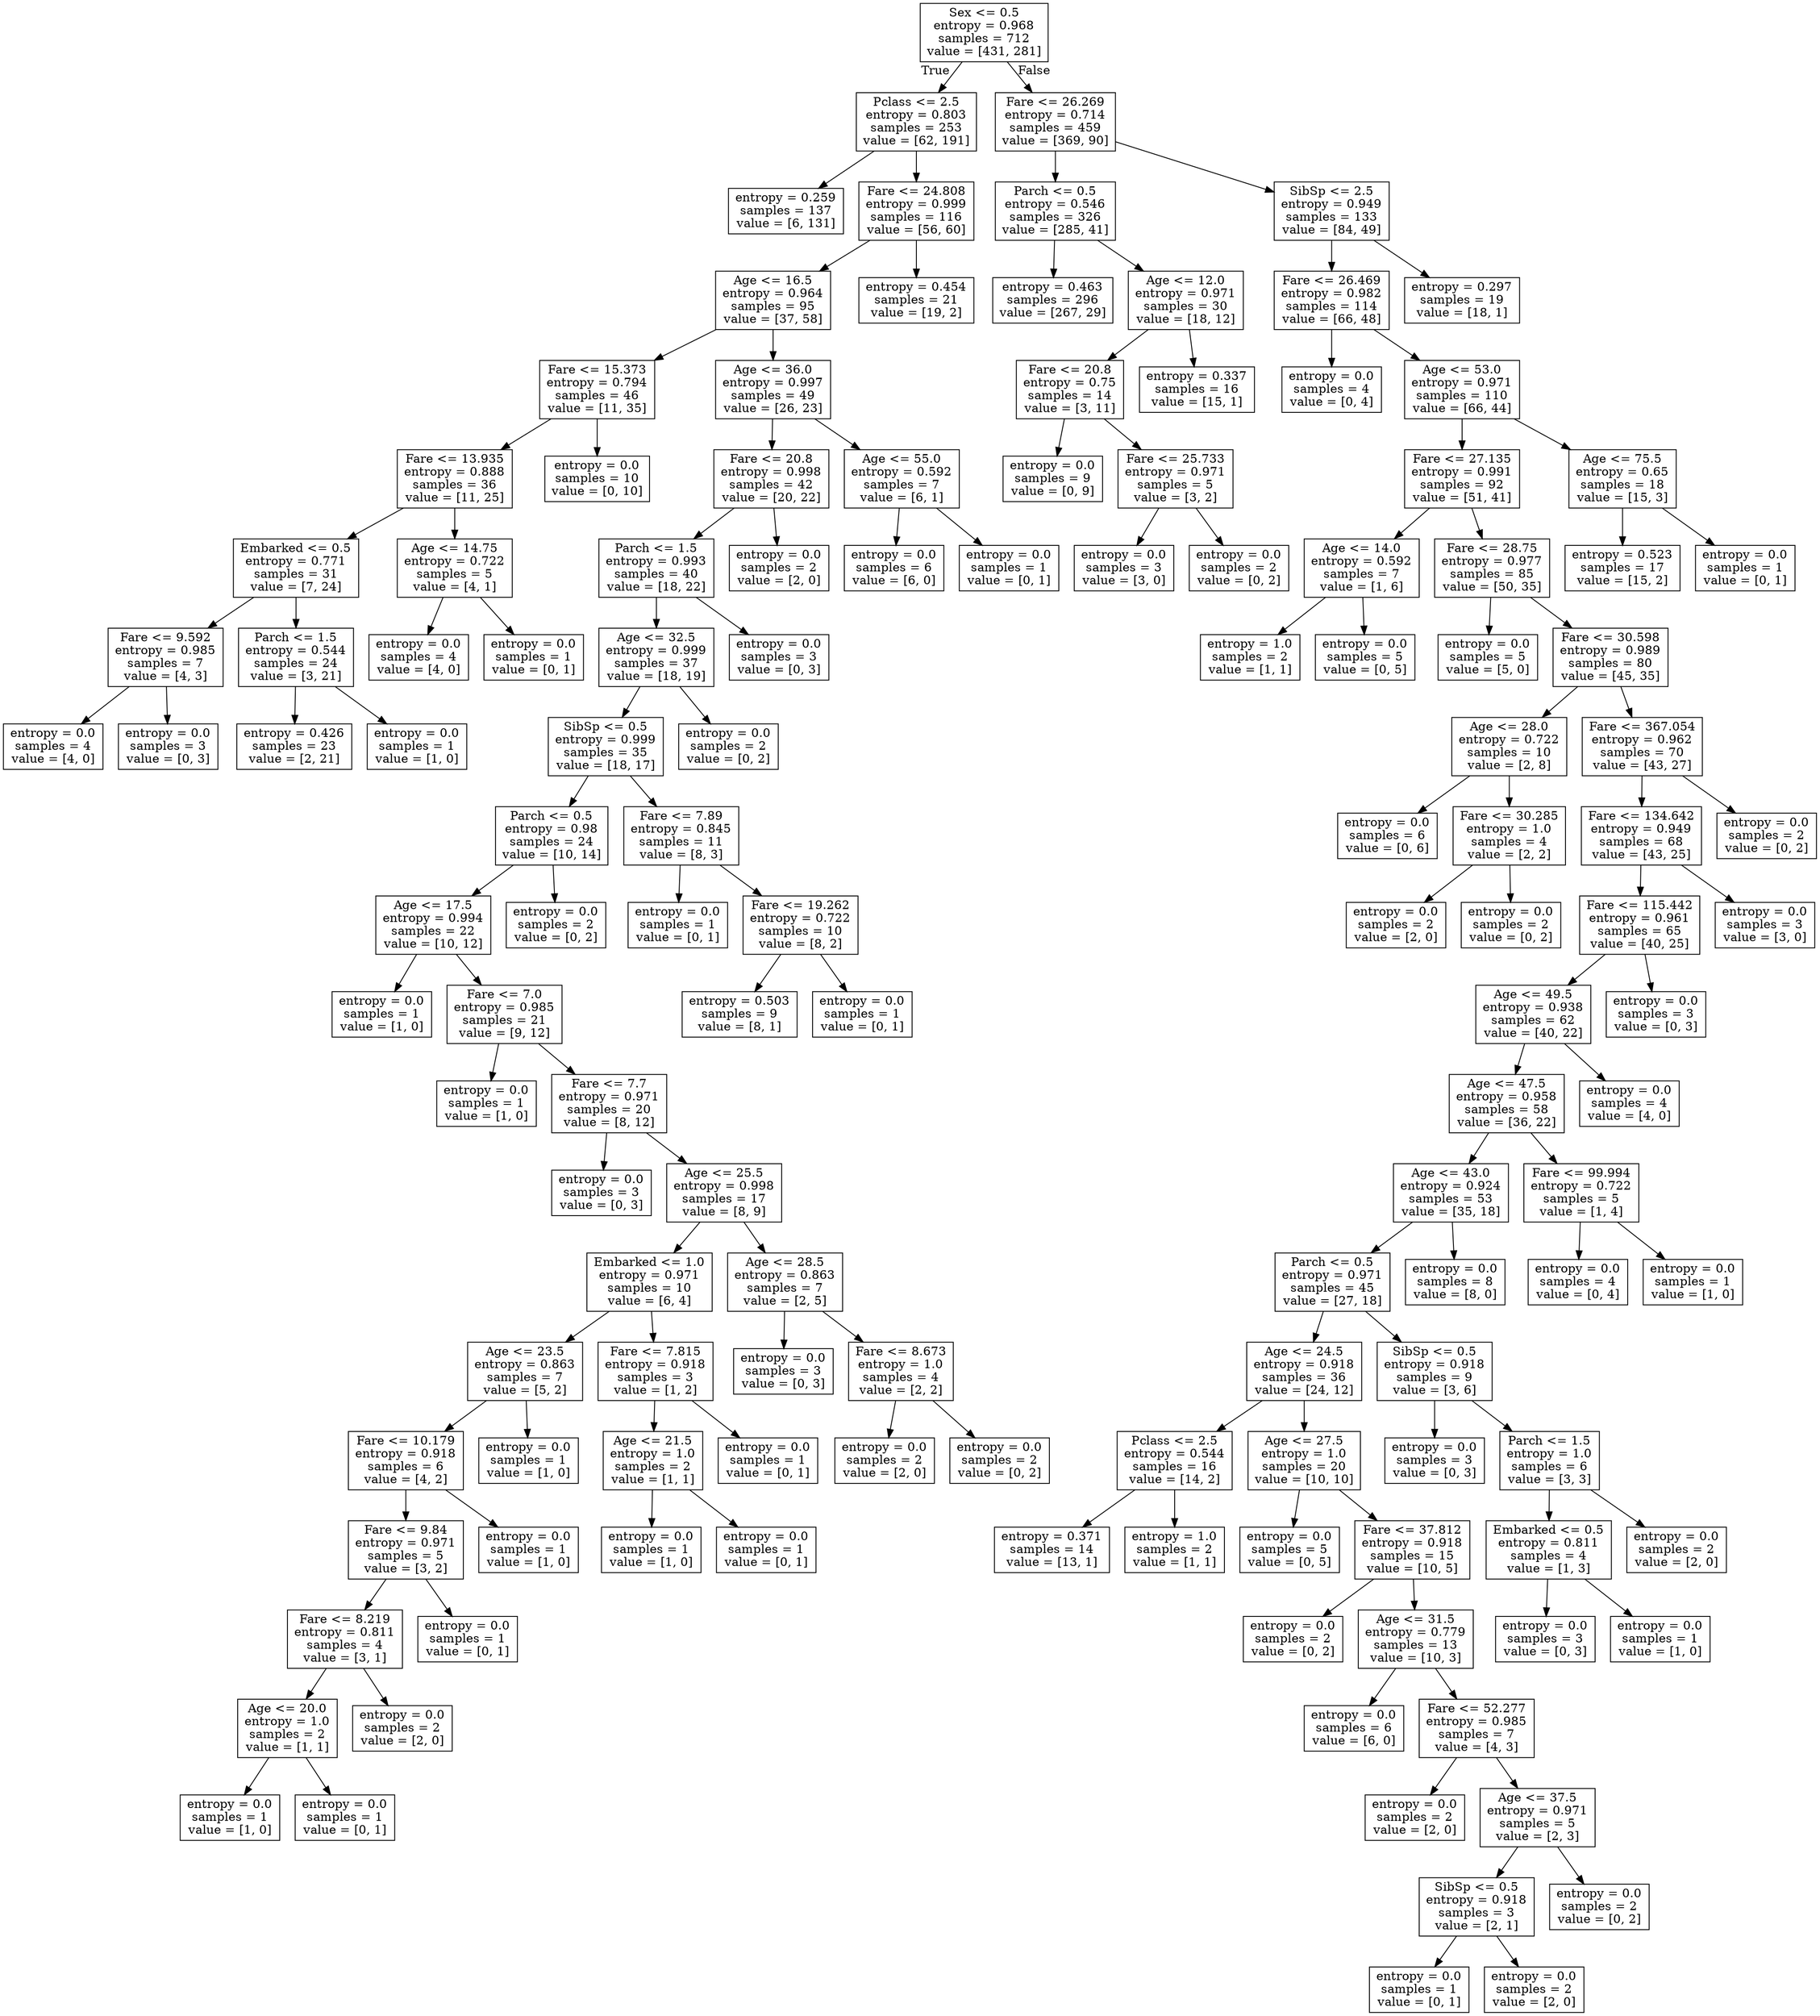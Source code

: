 digraph Tree {
node [shape=box] ;
0 [label="Sex <= 0.5\nentropy = 0.968\nsamples = 712\nvalue = [431, 281]"] ;
1 [label="Pclass <= 2.5\nentropy = 0.803\nsamples = 253\nvalue = [62, 191]"] ;
0 -> 1 [labeldistance=2.5, labelangle=45, headlabel="True"] ;
2 [label="entropy = 0.259\nsamples = 137\nvalue = [6, 131]"] ;
1 -> 2 ;
3 [label="Fare <= 24.808\nentropy = 0.999\nsamples = 116\nvalue = [56, 60]"] ;
1 -> 3 ;
4 [label="Age <= 16.5\nentropy = 0.964\nsamples = 95\nvalue = [37, 58]"] ;
3 -> 4 ;
5 [label="Fare <= 15.373\nentropy = 0.794\nsamples = 46\nvalue = [11, 35]"] ;
4 -> 5 ;
6 [label="Fare <= 13.935\nentropy = 0.888\nsamples = 36\nvalue = [11, 25]"] ;
5 -> 6 ;
7 [label="Embarked <= 0.5\nentropy = 0.771\nsamples = 31\nvalue = [7, 24]"] ;
6 -> 7 ;
8 [label="Fare <= 9.592\nentropy = 0.985\nsamples = 7\nvalue = [4, 3]"] ;
7 -> 8 ;
9 [label="entropy = 0.0\nsamples = 4\nvalue = [4, 0]"] ;
8 -> 9 ;
10 [label="entropy = 0.0\nsamples = 3\nvalue = [0, 3]"] ;
8 -> 10 ;
11 [label="Parch <= 1.5\nentropy = 0.544\nsamples = 24\nvalue = [3, 21]"] ;
7 -> 11 ;
12 [label="entropy = 0.426\nsamples = 23\nvalue = [2, 21]"] ;
11 -> 12 ;
13 [label="entropy = 0.0\nsamples = 1\nvalue = [1, 0]"] ;
11 -> 13 ;
14 [label="Age <= 14.75\nentropy = 0.722\nsamples = 5\nvalue = [4, 1]"] ;
6 -> 14 ;
15 [label="entropy = 0.0\nsamples = 4\nvalue = [4, 0]"] ;
14 -> 15 ;
16 [label="entropy = 0.0\nsamples = 1\nvalue = [0, 1]"] ;
14 -> 16 ;
17 [label="entropy = 0.0\nsamples = 10\nvalue = [0, 10]"] ;
5 -> 17 ;
18 [label="Age <= 36.0\nentropy = 0.997\nsamples = 49\nvalue = [26, 23]"] ;
4 -> 18 ;
19 [label="Fare <= 20.8\nentropy = 0.998\nsamples = 42\nvalue = [20, 22]"] ;
18 -> 19 ;
20 [label="Parch <= 1.5\nentropy = 0.993\nsamples = 40\nvalue = [18, 22]"] ;
19 -> 20 ;
21 [label="Age <= 32.5\nentropy = 0.999\nsamples = 37\nvalue = [18, 19]"] ;
20 -> 21 ;
22 [label="SibSp <= 0.5\nentropy = 0.999\nsamples = 35\nvalue = [18, 17]"] ;
21 -> 22 ;
23 [label="Parch <= 0.5\nentropy = 0.98\nsamples = 24\nvalue = [10, 14]"] ;
22 -> 23 ;
24 [label="Age <= 17.5\nentropy = 0.994\nsamples = 22\nvalue = [10, 12]"] ;
23 -> 24 ;
25 [label="entropy = 0.0\nsamples = 1\nvalue = [1, 0]"] ;
24 -> 25 ;
26 [label="Fare <= 7.0\nentropy = 0.985\nsamples = 21\nvalue = [9, 12]"] ;
24 -> 26 ;
27 [label="entropy = 0.0\nsamples = 1\nvalue = [1, 0]"] ;
26 -> 27 ;
28 [label="Fare <= 7.7\nentropy = 0.971\nsamples = 20\nvalue = [8, 12]"] ;
26 -> 28 ;
29 [label="entropy = 0.0\nsamples = 3\nvalue = [0, 3]"] ;
28 -> 29 ;
30 [label="Age <= 25.5\nentropy = 0.998\nsamples = 17\nvalue = [8, 9]"] ;
28 -> 30 ;
31 [label="Embarked <= 1.0\nentropy = 0.971\nsamples = 10\nvalue = [6, 4]"] ;
30 -> 31 ;
32 [label="Age <= 23.5\nentropy = 0.863\nsamples = 7\nvalue = [5, 2]"] ;
31 -> 32 ;
33 [label="Fare <= 10.179\nentropy = 0.918\nsamples = 6\nvalue = [4, 2]"] ;
32 -> 33 ;
34 [label="Fare <= 9.84\nentropy = 0.971\nsamples = 5\nvalue = [3, 2]"] ;
33 -> 34 ;
35 [label="Fare <= 8.219\nentropy = 0.811\nsamples = 4\nvalue = [3, 1]"] ;
34 -> 35 ;
36 [label="Age <= 20.0\nentropy = 1.0\nsamples = 2\nvalue = [1, 1]"] ;
35 -> 36 ;
37 [label="entropy = 0.0\nsamples = 1\nvalue = [1, 0]"] ;
36 -> 37 ;
38 [label="entropy = 0.0\nsamples = 1\nvalue = [0, 1]"] ;
36 -> 38 ;
39 [label="entropy = 0.0\nsamples = 2\nvalue = [2, 0]"] ;
35 -> 39 ;
40 [label="entropy = 0.0\nsamples = 1\nvalue = [0, 1]"] ;
34 -> 40 ;
41 [label="entropy = 0.0\nsamples = 1\nvalue = [1, 0]"] ;
33 -> 41 ;
42 [label="entropy = 0.0\nsamples = 1\nvalue = [1, 0]"] ;
32 -> 42 ;
43 [label="Fare <= 7.815\nentropy = 0.918\nsamples = 3\nvalue = [1, 2]"] ;
31 -> 43 ;
44 [label="Age <= 21.5\nentropy = 1.0\nsamples = 2\nvalue = [1, 1]"] ;
43 -> 44 ;
45 [label="entropy = 0.0\nsamples = 1\nvalue = [1, 0]"] ;
44 -> 45 ;
46 [label="entropy = 0.0\nsamples = 1\nvalue = [0, 1]"] ;
44 -> 46 ;
47 [label="entropy = 0.0\nsamples = 1\nvalue = [0, 1]"] ;
43 -> 47 ;
48 [label="Age <= 28.5\nentropy = 0.863\nsamples = 7\nvalue = [2, 5]"] ;
30 -> 48 ;
49 [label="entropy = 0.0\nsamples = 3\nvalue = [0, 3]"] ;
48 -> 49 ;
50 [label="Fare <= 8.673\nentropy = 1.0\nsamples = 4\nvalue = [2, 2]"] ;
48 -> 50 ;
51 [label="entropy = 0.0\nsamples = 2\nvalue = [2, 0]"] ;
50 -> 51 ;
52 [label="entropy = 0.0\nsamples = 2\nvalue = [0, 2]"] ;
50 -> 52 ;
53 [label="entropy = 0.0\nsamples = 2\nvalue = [0, 2]"] ;
23 -> 53 ;
54 [label="Fare <= 7.89\nentropy = 0.845\nsamples = 11\nvalue = [8, 3]"] ;
22 -> 54 ;
55 [label="entropy = 0.0\nsamples = 1\nvalue = [0, 1]"] ;
54 -> 55 ;
56 [label="Fare <= 19.262\nentropy = 0.722\nsamples = 10\nvalue = [8, 2]"] ;
54 -> 56 ;
57 [label="entropy = 0.503\nsamples = 9\nvalue = [8, 1]"] ;
56 -> 57 ;
58 [label="entropy = 0.0\nsamples = 1\nvalue = [0, 1]"] ;
56 -> 58 ;
59 [label="entropy = 0.0\nsamples = 2\nvalue = [0, 2]"] ;
21 -> 59 ;
60 [label="entropy = 0.0\nsamples = 3\nvalue = [0, 3]"] ;
20 -> 60 ;
61 [label="entropy = 0.0\nsamples = 2\nvalue = [2, 0]"] ;
19 -> 61 ;
62 [label="Age <= 55.0\nentropy = 0.592\nsamples = 7\nvalue = [6, 1]"] ;
18 -> 62 ;
63 [label="entropy = 0.0\nsamples = 6\nvalue = [6, 0]"] ;
62 -> 63 ;
64 [label="entropy = 0.0\nsamples = 1\nvalue = [0, 1]"] ;
62 -> 64 ;
65 [label="entropy = 0.454\nsamples = 21\nvalue = [19, 2]"] ;
3 -> 65 ;
66 [label="Fare <= 26.269\nentropy = 0.714\nsamples = 459\nvalue = [369, 90]"] ;
0 -> 66 [labeldistance=2.5, labelangle=-45, headlabel="False"] ;
67 [label="Parch <= 0.5\nentropy = 0.546\nsamples = 326\nvalue = [285, 41]"] ;
66 -> 67 ;
68 [label="entropy = 0.463\nsamples = 296\nvalue = [267, 29]"] ;
67 -> 68 ;
69 [label="Age <= 12.0\nentropy = 0.971\nsamples = 30\nvalue = [18, 12]"] ;
67 -> 69 ;
70 [label="Fare <= 20.8\nentropy = 0.75\nsamples = 14\nvalue = [3, 11]"] ;
69 -> 70 ;
71 [label="entropy = 0.0\nsamples = 9\nvalue = [0, 9]"] ;
70 -> 71 ;
72 [label="Fare <= 25.733\nentropy = 0.971\nsamples = 5\nvalue = [3, 2]"] ;
70 -> 72 ;
73 [label="entropy = 0.0\nsamples = 3\nvalue = [3, 0]"] ;
72 -> 73 ;
74 [label="entropy = 0.0\nsamples = 2\nvalue = [0, 2]"] ;
72 -> 74 ;
75 [label="entropy = 0.337\nsamples = 16\nvalue = [15, 1]"] ;
69 -> 75 ;
76 [label="SibSp <= 2.5\nentropy = 0.949\nsamples = 133\nvalue = [84, 49]"] ;
66 -> 76 ;
77 [label="Fare <= 26.469\nentropy = 0.982\nsamples = 114\nvalue = [66, 48]"] ;
76 -> 77 ;
78 [label="entropy = 0.0\nsamples = 4\nvalue = [0, 4]"] ;
77 -> 78 ;
79 [label="Age <= 53.0\nentropy = 0.971\nsamples = 110\nvalue = [66, 44]"] ;
77 -> 79 ;
80 [label="Fare <= 27.135\nentropy = 0.991\nsamples = 92\nvalue = [51, 41]"] ;
79 -> 80 ;
81 [label="Age <= 14.0\nentropy = 0.592\nsamples = 7\nvalue = [1, 6]"] ;
80 -> 81 ;
82 [label="entropy = 1.0\nsamples = 2\nvalue = [1, 1]"] ;
81 -> 82 ;
83 [label="entropy = 0.0\nsamples = 5\nvalue = [0, 5]"] ;
81 -> 83 ;
84 [label="Fare <= 28.75\nentropy = 0.977\nsamples = 85\nvalue = [50, 35]"] ;
80 -> 84 ;
85 [label="entropy = 0.0\nsamples = 5\nvalue = [5, 0]"] ;
84 -> 85 ;
86 [label="Fare <= 30.598\nentropy = 0.989\nsamples = 80\nvalue = [45, 35]"] ;
84 -> 86 ;
87 [label="Age <= 28.0\nentropy = 0.722\nsamples = 10\nvalue = [2, 8]"] ;
86 -> 87 ;
88 [label="entropy = 0.0\nsamples = 6\nvalue = [0, 6]"] ;
87 -> 88 ;
89 [label="Fare <= 30.285\nentropy = 1.0\nsamples = 4\nvalue = [2, 2]"] ;
87 -> 89 ;
90 [label="entropy = 0.0\nsamples = 2\nvalue = [2, 0]"] ;
89 -> 90 ;
91 [label="entropy = 0.0\nsamples = 2\nvalue = [0, 2]"] ;
89 -> 91 ;
92 [label="Fare <= 367.054\nentropy = 0.962\nsamples = 70\nvalue = [43, 27]"] ;
86 -> 92 ;
93 [label="Fare <= 134.642\nentropy = 0.949\nsamples = 68\nvalue = [43, 25]"] ;
92 -> 93 ;
94 [label="Fare <= 115.442\nentropy = 0.961\nsamples = 65\nvalue = [40, 25]"] ;
93 -> 94 ;
95 [label="Age <= 49.5\nentropy = 0.938\nsamples = 62\nvalue = [40, 22]"] ;
94 -> 95 ;
96 [label="Age <= 47.5\nentropy = 0.958\nsamples = 58\nvalue = [36, 22]"] ;
95 -> 96 ;
97 [label="Age <= 43.0\nentropy = 0.924\nsamples = 53\nvalue = [35, 18]"] ;
96 -> 97 ;
98 [label="Parch <= 0.5\nentropy = 0.971\nsamples = 45\nvalue = [27, 18]"] ;
97 -> 98 ;
99 [label="Age <= 24.5\nentropy = 0.918\nsamples = 36\nvalue = [24, 12]"] ;
98 -> 99 ;
100 [label="Pclass <= 2.5\nentropy = 0.544\nsamples = 16\nvalue = [14, 2]"] ;
99 -> 100 ;
101 [label="entropy = 0.371\nsamples = 14\nvalue = [13, 1]"] ;
100 -> 101 ;
102 [label="entropy = 1.0\nsamples = 2\nvalue = [1, 1]"] ;
100 -> 102 ;
103 [label="Age <= 27.5\nentropy = 1.0\nsamples = 20\nvalue = [10, 10]"] ;
99 -> 103 ;
104 [label="entropy = 0.0\nsamples = 5\nvalue = [0, 5]"] ;
103 -> 104 ;
105 [label="Fare <= 37.812\nentropy = 0.918\nsamples = 15\nvalue = [10, 5]"] ;
103 -> 105 ;
106 [label="entropy = 0.0\nsamples = 2\nvalue = [0, 2]"] ;
105 -> 106 ;
107 [label="Age <= 31.5\nentropy = 0.779\nsamples = 13\nvalue = [10, 3]"] ;
105 -> 107 ;
108 [label="entropy = 0.0\nsamples = 6\nvalue = [6, 0]"] ;
107 -> 108 ;
109 [label="Fare <= 52.277\nentropy = 0.985\nsamples = 7\nvalue = [4, 3]"] ;
107 -> 109 ;
110 [label="entropy = 0.0\nsamples = 2\nvalue = [2, 0]"] ;
109 -> 110 ;
111 [label="Age <= 37.5\nentropy = 0.971\nsamples = 5\nvalue = [2, 3]"] ;
109 -> 111 ;
112 [label="SibSp <= 0.5\nentropy = 0.918\nsamples = 3\nvalue = [2, 1]"] ;
111 -> 112 ;
113 [label="entropy = 0.0\nsamples = 1\nvalue = [0, 1]"] ;
112 -> 113 ;
114 [label="entropy = 0.0\nsamples = 2\nvalue = [2, 0]"] ;
112 -> 114 ;
115 [label="entropy = 0.0\nsamples = 2\nvalue = [0, 2]"] ;
111 -> 115 ;
116 [label="SibSp <= 0.5\nentropy = 0.918\nsamples = 9\nvalue = [3, 6]"] ;
98 -> 116 ;
117 [label="entropy = 0.0\nsamples = 3\nvalue = [0, 3]"] ;
116 -> 117 ;
118 [label="Parch <= 1.5\nentropy = 1.0\nsamples = 6\nvalue = [3, 3]"] ;
116 -> 118 ;
119 [label="Embarked <= 0.5\nentropy = 0.811\nsamples = 4\nvalue = [1, 3]"] ;
118 -> 119 ;
120 [label="entropy = 0.0\nsamples = 3\nvalue = [0, 3]"] ;
119 -> 120 ;
121 [label="entropy = 0.0\nsamples = 1\nvalue = [1, 0]"] ;
119 -> 121 ;
122 [label="entropy = 0.0\nsamples = 2\nvalue = [2, 0]"] ;
118 -> 122 ;
123 [label="entropy = 0.0\nsamples = 8\nvalue = [8, 0]"] ;
97 -> 123 ;
124 [label="Fare <= 99.994\nentropy = 0.722\nsamples = 5\nvalue = [1, 4]"] ;
96 -> 124 ;
125 [label="entropy = 0.0\nsamples = 4\nvalue = [0, 4]"] ;
124 -> 125 ;
126 [label="entropy = 0.0\nsamples = 1\nvalue = [1, 0]"] ;
124 -> 126 ;
127 [label="entropy = 0.0\nsamples = 4\nvalue = [4, 0]"] ;
95 -> 127 ;
128 [label="entropy = 0.0\nsamples = 3\nvalue = [0, 3]"] ;
94 -> 128 ;
129 [label="entropy = 0.0\nsamples = 3\nvalue = [3, 0]"] ;
93 -> 129 ;
130 [label="entropy = 0.0\nsamples = 2\nvalue = [0, 2]"] ;
92 -> 130 ;
131 [label="Age <= 75.5\nentropy = 0.65\nsamples = 18\nvalue = [15, 3]"] ;
79 -> 131 ;
132 [label="entropy = 0.523\nsamples = 17\nvalue = [15, 2]"] ;
131 -> 132 ;
133 [label="entropy = 0.0\nsamples = 1\nvalue = [0, 1]"] ;
131 -> 133 ;
134 [label="entropy = 0.297\nsamples = 19\nvalue = [18, 1]"] ;
76 -> 134 ;
}